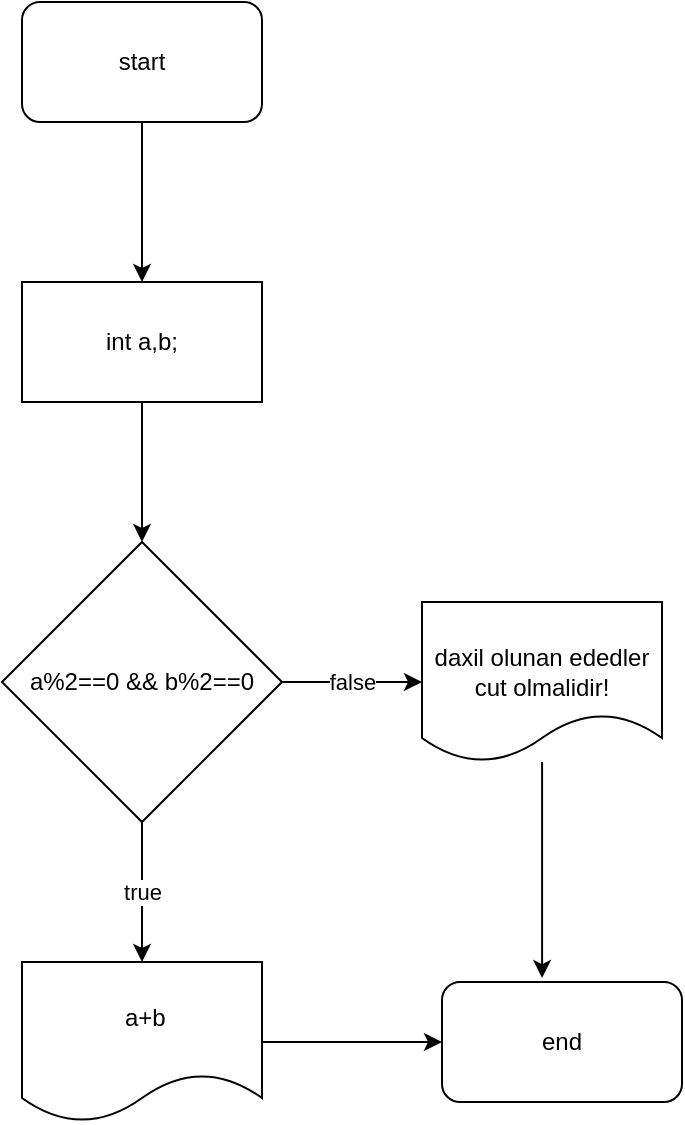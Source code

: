 <mxfile version="23.1.5" type="device">
  <diagram name="Page-1" id="ffAHOCHgy4ooEerQELAs">
    <mxGraphModel dx="1674" dy="844" grid="1" gridSize="10" guides="1" tooltips="1" connect="1" arrows="1" fold="1" page="1" pageScale="1" pageWidth="850" pageHeight="1100" math="0" shadow="0">
      <root>
        <mxCell id="0" />
        <mxCell id="1" parent="0" />
        <mxCell id="0BG4idzPz2LzydsRp1WV-3" value="" style="edgeStyle=orthogonalEdgeStyle;rounded=0;orthogonalLoop=1;jettySize=auto;html=1;" parent="1" source="0BG4idzPz2LzydsRp1WV-1" edge="1">
          <mxGeometry relative="1" as="geometry">
            <mxPoint x="350" y="210" as="targetPoint" />
          </mxGeometry>
        </mxCell>
        <mxCell id="0BG4idzPz2LzydsRp1WV-1" value="start" style="rounded=1;whiteSpace=wrap;html=1;" parent="1" vertex="1">
          <mxGeometry x="290" y="70" width="120" height="60" as="geometry" />
        </mxCell>
        <mxCell id="0BG4idzPz2LzydsRp1WV-6" value="" style="edgeStyle=orthogonalEdgeStyle;rounded=0;orthogonalLoop=1;jettySize=auto;html=1;" parent="1" source="0BG4idzPz2LzydsRp1WV-4" target="0BG4idzPz2LzydsRp1WV-5" edge="1">
          <mxGeometry relative="1" as="geometry" />
        </mxCell>
        <mxCell id="0BG4idzPz2LzydsRp1WV-4" value="int a,b;" style="rounded=0;whiteSpace=wrap;html=1;" parent="1" vertex="1">
          <mxGeometry x="290" y="210" width="120" height="60" as="geometry" />
        </mxCell>
        <mxCell id="0BG4idzPz2LzydsRp1WV-10" value="false" style="edgeStyle=orthogonalEdgeStyle;rounded=0;orthogonalLoop=1;jettySize=auto;html=1;entryX=0;entryY=0.5;entryDx=0;entryDy=0;" parent="1" source="0BG4idzPz2LzydsRp1WV-5" target="0BG4idzPz2LzydsRp1WV-9" edge="1">
          <mxGeometry relative="1" as="geometry" />
        </mxCell>
        <mxCell id="0BG4idzPz2LzydsRp1WV-5" value="a%2==0 &amp;amp;&amp;amp; b%2==0" style="rhombus;whiteSpace=wrap;html=1;rounded=0;" parent="1" vertex="1">
          <mxGeometry x="280" y="340" width="140" height="140" as="geometry" />
        </mxCell>
        <mxCell id="0BG4idzPz2LzydsRp1WV-7" value="&amp;nbsp;a+b" style="shape=document;whiteSpace=wrap;html=1;boundedLbl=1;" parent="1" vertex="1">
          <mxGeometry x="290" y="550" width="120" height="80" as="geometry" />
        </mxCell>
        <mxCell id="0BG4idzPz2LzydsRp1WV-8" value="true" style="edgeStyle=orthogonalEdgeStyle;rounded=0;orthogonalLoop=1;jettySize=auto;html=1;entryX=0.5;entryY=0;entryDx=0;entryDy=0;" parent="1" source="0BG4idzPz2LzydsRp1WV-5" target="0BG4idzPz2LzydsRp1WV-7" edge="1">
          <mxGeometry relative="1" as="geometry" />
        </mxCell>
        <mxCell id="0BG4idzPz2LzydsRp1WV-9" value="&lt;br&gt;daxil olunan ededler cut olmalidir!" style="shape=document;whiteSpace=wrap;html=1;boundedLbl=1;" parent="1" vertex="1">
          <mxGeometry x="490" y="370" width="120" height="80" as="geometry" />
        </mxCell>
        <mxCell id="0BG4idzPz2LzydsRp1WV-11" value="end" style="rounded=1;whiteSpace=wrap;html=1;" parent="1" vertex="1">
          <mxGeometry x="500" y="560" width="120" height="60" as="geometry" />
        </mxCell>
        <mxCell id="0BG4idzPz2LzydsRp1WV-12" style="edgeStyle=orthogonalEdgeStyle;rounded=0;orthogonalLoop=1;jettySize=auto;html=1;entryX=0;entryY=0.5;entryDx=0;entryDy=0;" parent="1" source="0BG4idzPz2LzydsRp1WV-7" target="0BG4idzPz2LzydsRp1WV-11" edge="1">
          <mxGeometry relative="1" as="geometry">
            <mxPoint x="490" y="590" as="targetPoint" />
          </mxGeometry>
        </mxCell>
        <mxCell id="0BG4idzPz2LzydsRp1WV-13" style="edgeStyle=orthogonalEdgeStyle;rounded=0;orthogonalLoop=1;jettySize=auto;html=1;entryX=0.417;entryY=-0.033;entryDx=0;entryDy=0;entryPerimeter=0;" parent="1" source="0BG4idzPz2LzydsRp1WV-9" target="0BG4idzPz2LzydsRp1WV-11" edge="1">
          <mxGeometry relative="1" as="geometry" />
        </mxCell>
      </root>
    </mxGraphModel>
  </diagram>
</mxfile>
